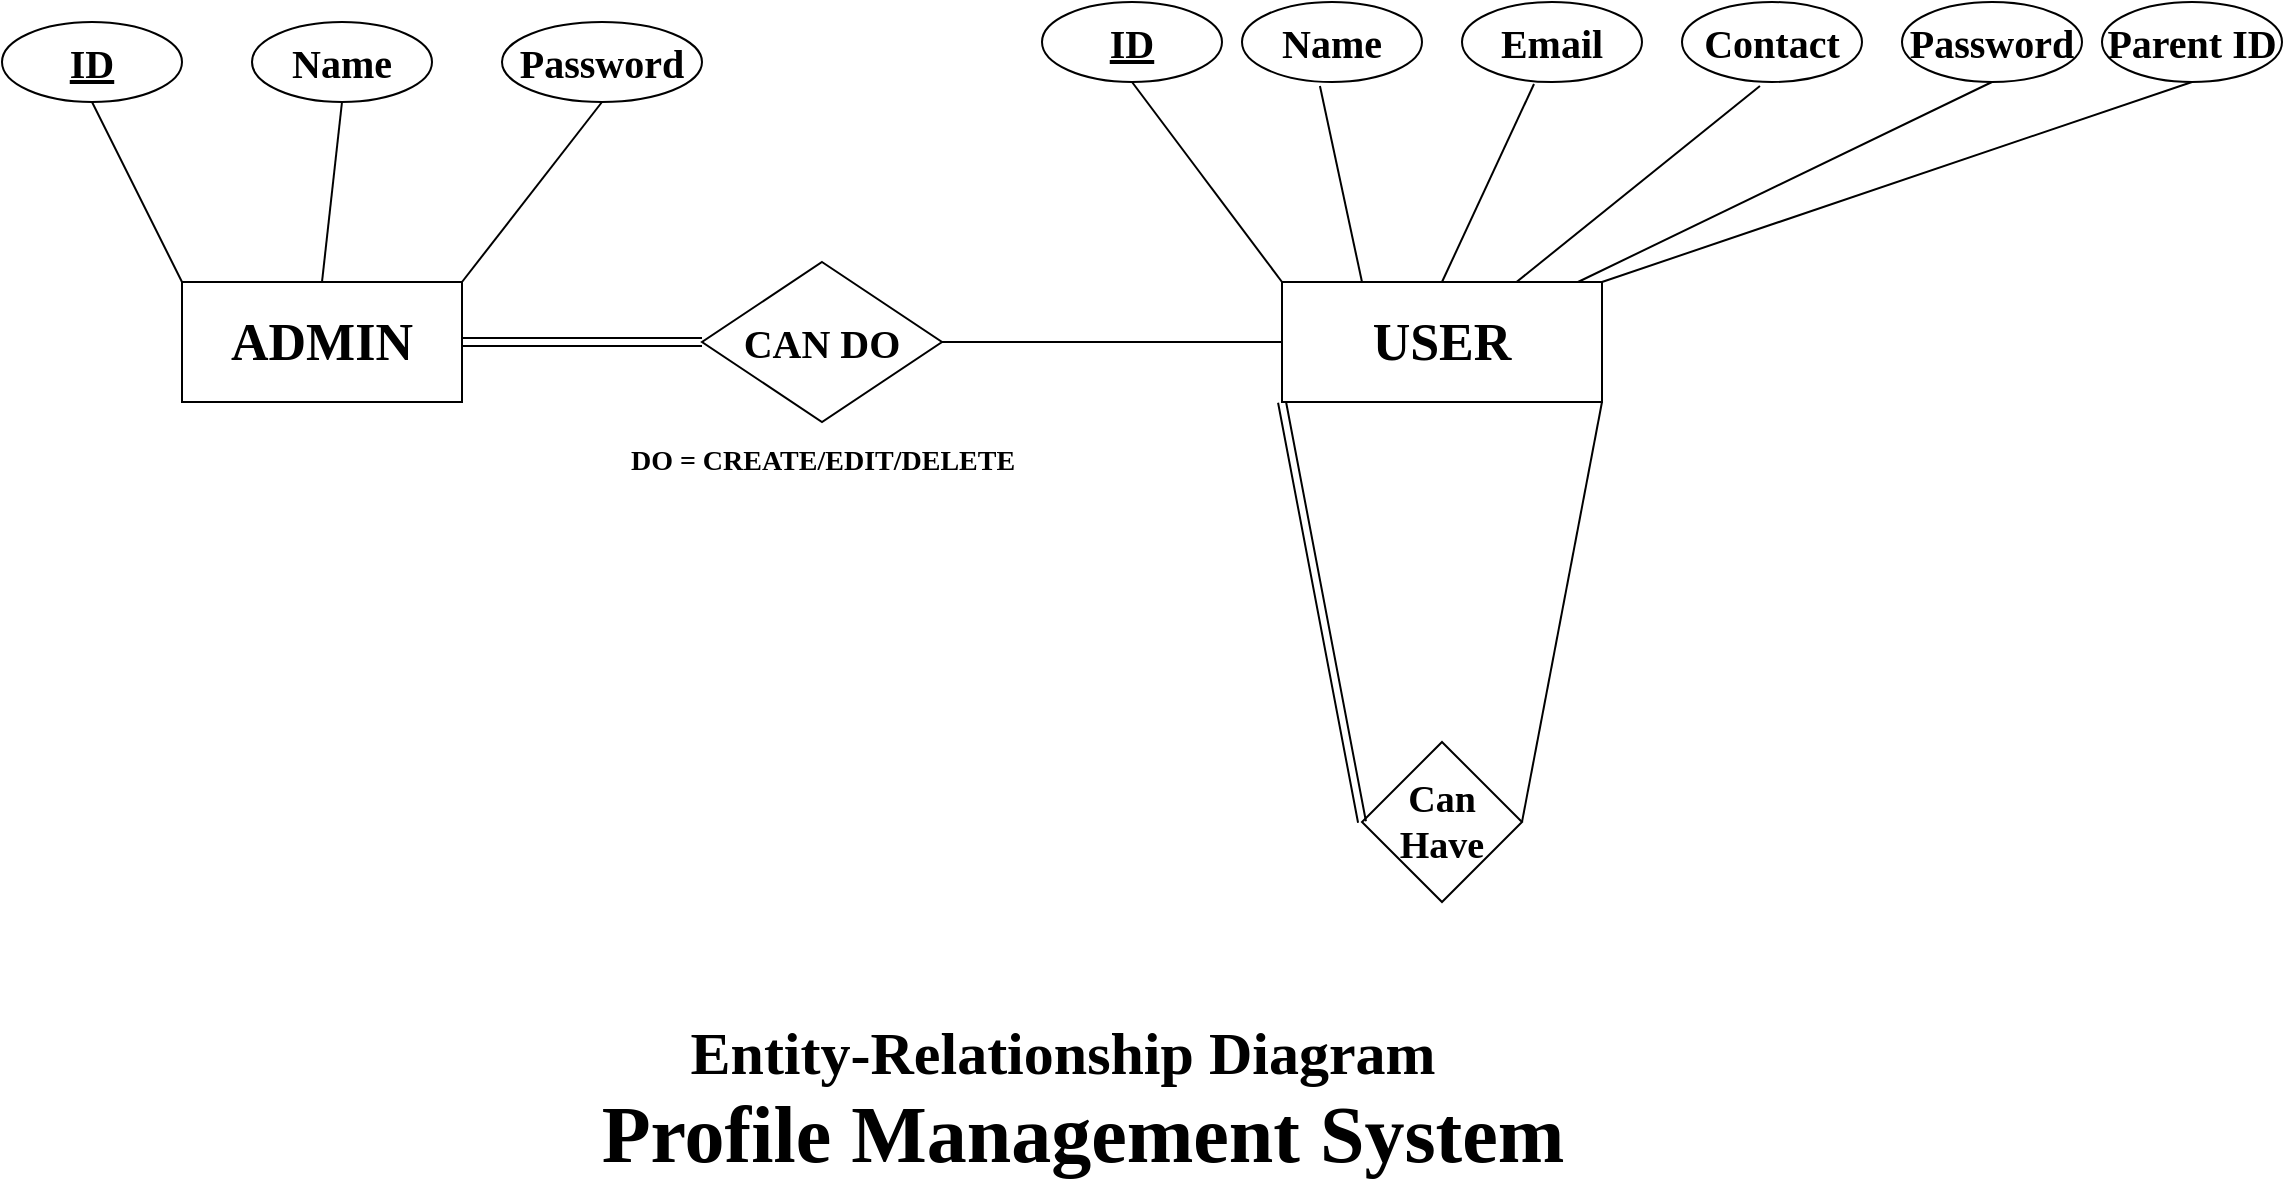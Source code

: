 <mxfile version="12.5.8" type="device"><diagram id="C5RBs43oDa-KdzZeNtuy" name="Page-1"><mxGraphModel dx="2027" dy="844" grid="1" gridSize="10" guides="1" tooltips="1" connect="1" arrows="1" fold="1" page="1" pageScale="1" pageWidth="827" pageHeight="1169" math="0" shadow="0"><root><mxCell id="WIyWlLk6GJQsqaUBKTNV-0"/><mxCell id="WIyWlLk6GJQsqaUBKTNV-1" parent="WIyWlLk6GJQsqaUBKTNV-0"/><mxCell id="OaPm90wCcl4v1JFV7WHw-0" value="&lt;font face=&quot;Times New Roman&quot; size=&quot;1&quot;&gt;&lt;b style=&quot;font-size: 26px&quot;&gt;USER&lt;/b&gt;&lt;/font&gt;" style="rounded=0;whiteSpace=wrap;html=1;" vertex="1" parent="WIyWlLk6GJQsqaUBKTNV-1"><mxGeometry x="570" y="190" width="160" height="60" as="geometry"/></mxCell><mxCell id="OaPm90wCcl4v1JFV7WHw-2" value="&lt;font face=&quot;Times New Roman&quot; size=&quot;1&quot;&gt;&lt;b style=&quot;font-size: 19px&quot;&gt;Can Have&lt;/b&gt;&lt;/font&gt;" style="rhombus;whiteSpace=wrap;html=1;" vertex="1" parent="WIyWlLk6GJQsqaUBKTNV-1"><mxGeometry x="610" y="420" width="80" height="80" as="geometry"/></mxCell><mxCell id="OaPm90wCcl4v1JFV7WHw-4" value="" style="endArrow=none;html=1;entryX=1;entryY=1;entryDx=0;entryDy=0;exitX=1;exitY=0.5;exitDx=0;exitDy=0;" edge="1" parent="WIyWlLk6GJQsqaUBKTNV-1" target="OaPm90wCcl4v1JFV7WHw-0"><mxGeometry width="50" height="50" relative="1" as="geometry"><mxPoint x="690" y="460" as="sourcePoint"/><mxPoint x="620" y="520" as="targetPoint"/></mxGeometry></mxCell><mxCell id="OaPm90wCcl4v1JFV7WHw-7" value="&lt;font face=&quot;Times New Roman&quot; style=&quot;font-size: 20px&quot;&gt;&lt;b&gt;Email&lt;/b&gt;&lt;/font&gt;" style="ellipse;whiteSpace=wrap;html=1;" vertex="1" parent="WIyWlLk6GJQsqaUBKTNV-1"><mxGeometry x="660" y="50" width="90" height="40" as="geometry"/></mxCell><mxCell id="OaPm90wCcl4v1JFV7WHw-8" value="&lt;font face=&quot;Times New Roman&quot; size=&quot;1&quot;&gt;&lt;b style=&quot;font-size: 20px&quot;&gt;Name&lt;/b&gt;&lt;/font&gt;" style="ellipse;whiteSpace=wrap;html=1;" vertex="1" parent="WIyWlLk6GJQsqaUBKTNV-1"><mxGeometry x="550" y="50" width="90" height="40" as="geometry"/></mxCell><mxCell id="OaPm90wCcl4v1JFV7WHw-9" value="&lt;font face=&quot;Times New Roman&quot; size=&quot;1&quot;&gt;&lt;b style=&quot;font-size: 20px&quot;&gt;Contact&lt;/b&gt;&lt;/font&gt;" style="ellipse;whiteSpace=wrap;html=1;" vertex="1" parent="WIyWlLk6GJQsqaUBKTNV-1"><mxGeometry x="770" y="50" width="90" height="40" as="geometry"/></mxCell><mxCell id="OaPm90wCcl4v1JFV7WHw-10" value="&lt;font face=&quot;Times New Roman&quot; size=&quot;1&quot;&gt;&lt;b style=&quot;font-size: 20px&quot;&gt;Parent ID&lt;/b&gt;&lt;/font&gt;" style="ellipse;whiteSpace=wrap;html=1;" vertex="1" parent="WIyWlLk6GJQsqaUBKTNV-1"><mxGeometry x="980" y="50" width="90" height="40" as="geometry"/></mxCell><mxCell id="OaPm90wCcl4v1JFV7WHw-11" value="&lt;font face=&quot;Times New Roman&quot; size=&quot;1&quot;&gt;&lt;b&gt;&lt;u style=&quot;font-size: 20px&quot;&gt;ID&lt;/u&gt;&lt;/b&gt;&lt;/font&gt;" style="ellipse;whiteSpace=wrap;html=1;" vertex="1" parent="WIyWlLk6GJQsqaUBKTNV-1"><mxGeometry x="450" y="50" width="90" height="40" as="geometry"/></mxCell><mxCell id="OaPm90wCcl4v1JFV7WHw-12" value="" style="endArrow=none;html=1;entryX=0.5;entryY=1;entryDx=0;entryDy=0;exitX=0;exitY=0;exitDx=0;exitDy=0;" edge="1" parent="WIyWlLk6GJQsqaUBKTNV-1" source="OaPm90wCcl4v1JFV7WHw-0" target="OaPm90wCcl4v1JFV7WHw-11"><mxGeometry width="50" height="50" relative="1" as="geometry"><mxPoint x="450" y="570" as="sourcePoint"/><mxPoint x="500" y="520" as="targetPoint"/></mxGeometry></mxCell><mxCell id="OaPm90wCcl4v1JFV7WHw-13" value="" style="endArrow=none;html=1;entryX=0.433;entryY=1.05;entryDx=0;entryDy=0;entryPerimeter=0;exitX=0.25;exitY=0;exitDx=0;exitDy=0;" edge="1" parent="WIyWlLk6GJQsqaUBKTNV-1" source="OaPm90wCcl4v1JFV7WHw-0" target="OaPm90wCcl4v1JFV7WHw-8"><mxGeometry width="50" height="50" relative="1" as="geometry"><mxPoint x="450" y="570" as="sourcePoint"/><mxPoint x="500" y="520" as="targetPoint"/></mxGeometry></mxCell><mxCell id="OaPm90wCcl4v1JFV7WHw-14" value="" style="endArrow=none;html=1;entryX=0.4;entryY=1.025;entryDx=0;entryDy=0;entryPerimeter=0;exitX=0.5;exitY=0;exitDx=0;exitDy=0;" edge="1" parent="WIyWlLk6GJQsqaUBKTNV-1" source="OaPm90wCcl4v1JFV7WHw-0" target="OaPm90wCcl4v1JFV7WHw-7"><mxGeometry width="50" height="50" relative="1" as="geometry"><mxPoint x="450" y="570" as="sourcePoint"/><mxPoint x="500" y="520" as="targetPoint"/></mxGeometry></mxCell><mxCell id="OaPm90wCcl4v1JFV7WHw-15" value="" style="endArrow=none;html=1;entryX=0.433;entryY=1.05;entryDx=0;entryDy=0;entryPerimeter=0;" edge="1" parent="WIyWlLk6GJQsqaUBKTNV-1" source="OaPm90wCcl4v1JFV7WHw-0" target="OaPm90wCcl4v1JFV7WHw-9"><mxGeometry width="50" height="50" relative="1" as="geometry"><mxPoint x="450" y="570" as="sourcePoint"/><mxPoint x="500" y="520" as="targetPoint"/></mxGeometry></mxCell><mxCell id="OaPm90wCcl4v1JFV7WHw-16" value="" style="endArrow=none;html=1;entryX=0.5;entryY=1;entryDx=0;entryDy=0;exitX=1;exitY=0;exitDx=0;exitDy=0;" edge="1" parent="WIyWlLk6GJQsqaUBKTNV-1" source="OaPm90wCcl4v1JFV7WHw-0" target="OaPm90wCcl4v1JFV7WHw-10"><mxGeometry width="50" height="50" relative="1" as="geometry"><mxPoint x="450" y="570" as="sourcePoint"/><mxPoint x="500" y="520" as="targetPoint"/></mxGeometry></mxCell><mxCell id="OaPm90wCcl4v1JFV7WHw-17" value="&lt;font face=&quot;Times New Roman&quot; size=&quot;1&quot;&gt;&lt;b style=&quot;font-size: 40px&quot;&gt;Profile Management System&lt;/b&gt;&lt;/font&gt;" style="text;html=1;align=center;verticalAlign=middle;resizable=0;points=[];autosize=1;" vertex="1" parent="WIyWlLk6GJQsqaUBKTNV-1"><mxGeometry x="220" y="601" width="500" height="30" as="geometry"/></mxCell><mxCell id="OaPm90wCcl4v1JFV7WHw-19" value="&lt;font face=&quot;Times New Roman&quot; size=&quot;1&quot;&gt;&lt;b style=&quot;font-size: 30px&quot;&gt;Entity-Relationship Diagram&lt;/b&gt;&lt;/font&gt;" style="text;html=1;align=center;verticalAlign=middle;resizable=0;points=[];autosize=1;" vertex="1" parent="WIyWlLk6GJQsqaUBKTNV-1"><mxGeometry x="265" y="560" width="390" height="30" as="geometry"/></mxCell><mxCell id="OaPm90wCcl4v1JFV7WHw-25" value="&lt;font face=&quot;Times New Roman&quot; size=&quot;1&quot;&gt;&lt;b style=&quot;font-size: 26px&quot;&gt;ADMIN&lt;/b&gt;&lt;/font&gt;" style="rounded=0;whiteSpace=wrap;html=1;" vertex="1" parent="WIyWlLk6GJQsqaUBKTNV-1"><mxGeometry x="20" y="190" width="140" height="60" as="geometry"/></mxCell><mxCell id="OaPm90wCcl4v1JFV7WHw-28" value="&lt;font face=&quot;Times New Roman&quot; size=&quot;1&quot;&gt;&lt;b style=&quot;font-size: 20px&quot;&gt;CAN DO&lt;/b&gt;&lt;/font&gt;" style="rhombus;whiteSpace=wrap;html=1;gradientColor=none;" vertex="1" parent="WIyWlLk6GJQsqaUBKTNV-1"><mxGeometry x="280" y="180" width="120" height="80" as="geometry"/></mxCell><mxCell id="OaPm90wCcl4v1JFV7WHw-30" value="" style="endArrow=none;html=1;entryX=0;entryY=0.5;entryDx=0;entryDy=0;exitX=1;exitY=0.5;exitDx=0;exitDy=0;" edge="1" parent="WIyWlLk6GJQsqaUBKTNV-1" source="OaPm90wCcl4v1JFV7WHw-28" target="OaPm90wCcl4v1JFV7WHw-0"><mxGeometry width="50" height="50" relative="1" as="geometry"><mxPoint x="20" y="700" as="sourcePoint"/><mxPoint x="70" y="650" as="targetPoint"/></mxGeometry></mxCell><mxCell id="OaPm90wCcl4v1JFV7WHw-32" value="" style="shape=link;html=1;entryX=0;entryY=0.5;entryDx=0;entryDy=0;exitX=1;exitY=0.5;exitDx=0;exitDy=0;" edge="1" parent="WIyWlLk6GJQsqaUBKTNV-1" source="OaPm90wCcl4v1JFV7WHw-25" target="OaPm90wCcl4v1JFV7WHw-28"><mxGeometry width="50" height="50" relative="1" as="geometry"><mxPoint y="700" as="sourcePoint"/><mxPoint x="50" y="650" as="targetPoint"/></mxGeometry></mxCell><mxCell id="OaPm90wCcl4v1JFV7WHw-33" value="" style="shape=link;html=1;exitX=0;exitY=0.5;exitDx=0;exitDy=0;entryX=0;entryY=1;entryDx=0;entryDy=0;" edge="1" parent="WIyWlLk6GJQsqaUBKTNV-1" source="OaPm90wCcl4v1JFV7WHw-2" target="OaPm90wCcl4v1JFV7WHw-0"><mxGeometry width="50" height="50" relative="1" as="geometry"><mxPoint x="610" y="450" as="sourcePoint"/><mxPoint x="580" y="260" as="targetPoint"/></mxGeometry></mxCell><mxCell id="OaPm90wCcl4v1JFV7WHw-34" value="&lt;font face=&quot;Times New Roman&quot; size=&quot;1&quot;&gt;&lt;b style=&quot;font-size: 20px&quot;&gt;Password&lt;/b&gt;&lt;/font&gt;" style="ellipse;whiteSpace=wrap;html=1;" vertex="1" parent="WIyWlLk6GJQsqaUBKTNV-1"><mxGeometry x="880" y="50" width="90" height="40" as="geometry"/></mxCell><mxCell id="OaPm90wCcl4v1JFV7WHw-35" value="" style="endArrow=none;html=1;entryX=0.5;entryY=1;entryDx=0;entryDy=0;exitX=0.925;exitY=0;exitDx=0;exitDy=0;exitPerimeter=0;" edge="1" parent="WIyWlLk6GJQsqaUBKTNV-1" source="OaPm90wCcl4v1JFV7WHw-0" target="OaPm90wCcl4v1JFV7WHw-34"><mxGeometry width="50" height="50" relative="1" as="geometry"><mxPoint x="770" y="170" as="sourcePoint"/><mxPoint x="50" y="650" as="targetPoint"/></mxGeometry></mxCell><mxCell id="OaPm90wCcl4v1JFV7WHw-37" value="&lt;font style=&quot;font-size: 14px&quot; face=&quot;Times New Roman&quot;&gt;&lt;b&gt;DO = CREATE/EDIT/DELETE&lt;/b&gt;&lt;/font&gt;" style="text;html=1;align=center;verticalAlign=middle;resizable=0;points=[];autosize=1;" vertex="1" parent="WIyWlLk6GJQsqaUBKTNV-1"><mxGeometry x="235" y="270" width="210" height="20" as="geometry"/></mxCell><mxCell id="OaPm90wCcl4v1JFV7WHw-39" value="&lt;font face=&quot;Times New Roman&quot; size=&quot;1&quot;&gt;&lt;b&gt;&lt;u style=&quot;font-size: 20px&quot;&gt;ID&lt;/u&gt;&lt;/b&gt;&lt;/font&gt;" style="ellipse;whiteSpace=wrap;html=1;" vertex="1" parent="WIyWlLk6GJQsqaUBKTNV-1"><mxGeometry x="-70" y="60" width="90" height="40" as="geometry"/></mxCell><mxCell id="OaPm90wCcl4v1JFV7WHw-40" value="&lt;font face=&quot;Times New Roman&quot; size=&quot;1&quot;&gt;&lt;b&gt;&lt;span style=&quot;font-size: 20px&quot;&gt;Name&lt;/span&gt;&lt;/b&gt;&lt;/font&gt;" style="ellipse;whiteSpace=wrap;html=1;" vertex="1" parent="WIyWlLk6GJQsqaUBKTNV-1"><mxGeometry x="55" y="60" width="90" height="40" as="geometry"/></mxCell><mxCell id="OaPm90wCcl4v1JFV7WHw-41" value="&lt;font face=&quot;Times New Roman&quot; size=&quot;1&quot;&gt;&lt;b&gt;&lt;span style=&quot;font-size: 20px&quot;&gt;Password&lt;/span&gt;&lt;/b&gt;&lt;/font&gt;" style="ellipse;whiteSpace=wrap;html=1;" vertex="1" parent="WIyWlLk6GJQsqaUBKTNV-1"><mxGeometry x="180" y="60" width="100" height="40" as="geometry"/></mxCell><mxCell id="OaPm90wCcl4v1JFV7WHw-43" value="" style="endArrow=none;html=1;entryX=0.5;entryY=1;entryDx=0;entryDy=0;exitX=0;exitY=0;exitDx=0;exitDy=0;" edge="1" parent="WIyWlLk6GJQsqaUBKTNV-1" source="OaPm90wCcl4v1JFV7WHw-25" target="OaPm90wCcl4v1JFV7WHw-39"><mxGeometry width="50" height="50" relative="1" as="geometry"><mxPoint x="-70" y="700" as="sourcePoint"/><mxPoint x="-20" y="650" as="targetPoint"/></mxGeometry></mxCell><mxCell id="OaPm90wCcl4v1JFV7WHw-44" value="" style="endArrow=none;html=1;entryX=0.5;entryY=1;entryDx=0;entryDy=0;exitX=1;exitY=0;exitDx=0;exitDy=0;" edge="1" parent="WIyWlLk6GJQsqaUBKTNV-1" source="OaPm90wCcl4v1JFV7WHw-25" target="OaPm90wCcl4v1JFV7WHw-41"><mxGeometry width="50" height="50" relative="1" as="geometry"><mxPoint x="-70" y="700" as="sourcePoint"/><mxPoint x="-20" y="650" as="targetPoint"/></mxGeometry></mxCell><mxCell id="OaPm90wCcl4v1JFV7WHw-45" value="" style="endArrow=none;html=1;entryX=0.5;entryY=1;entryDx=0;entryDy=0;exitX=0.5;exitY=0;exitDx=0;exitDy=0;" edge="1" parent="WIyWlLk6GJQsqaUBKTNV-1" source="OaPm90wCcl4v1JFV7WHw-25" target="OaPm90wCcl4v1JFV7WHw-40"><mxGeometry width="50" height="50" relative="1" as="geometry"><mxPoint x="-70" y="700" as="sourcePoint"/><mxPoint x="-20" y="650" as="targetPoint"/></mxGeometry></mxCell></root></mxGraphModel></diagram></mxfile>